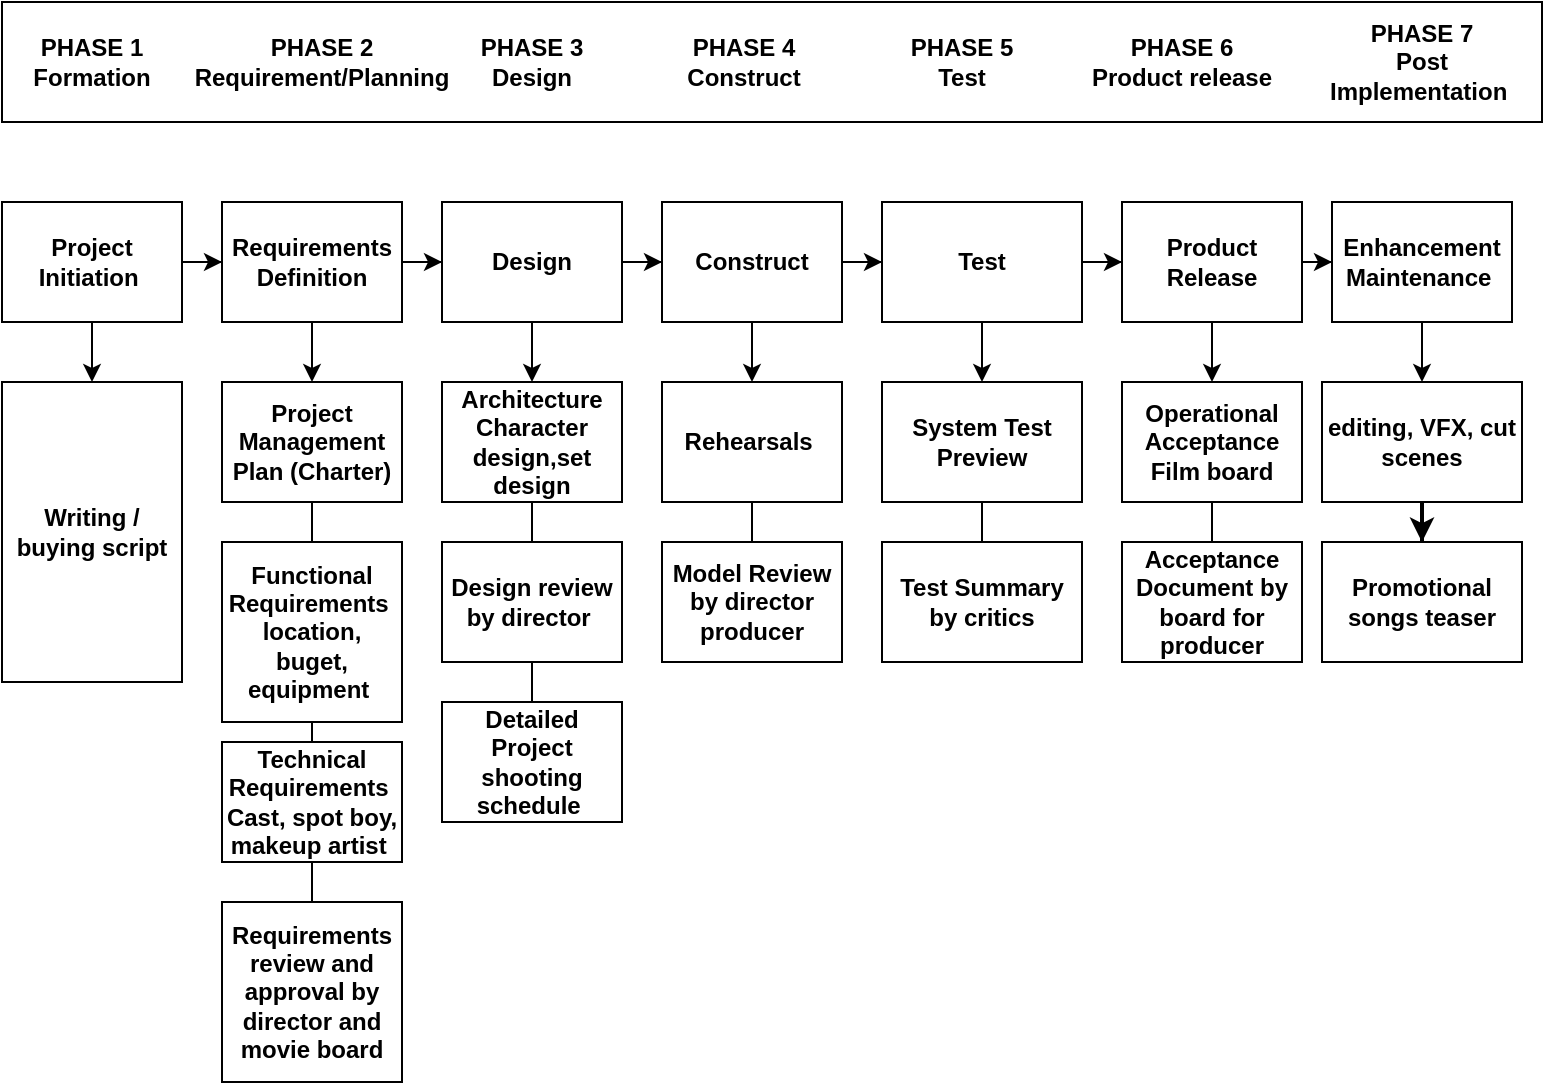 <mxfile version="16.4.7" type="github">
  <diagram id="oCkNUMC2xpgX1AuUsGys" name="Page-1">
    <mxGraphModel dx="1278" dy="589" grid="1" gridSize="10" guides="1" tooltips="1" connect="1" arrows="1" fold="1" page="1" pageScale="1" pageWidth="850" pageHeight="1100" math="0" shadow="0">
      <root>
        <mxCell id="0" />
        <mxCell id="1" parent="0" />
        <mxCell id="4uzhlLhh2RCcG2w5_e5X-1" value="" style="rounded=0;whiteSpace=wrap;html=1;fontStyle=1" parent="1" vertex="1">
          <mxGeometry x="70" y="20" width="770" height="60" as="geometry" />
        </mxCell>
        <mxCell id="4uzhlLhh2RCcG2w5_e5X-2" value="PHASE 1&lt;br&gt;Formation" style="text;html=1;strokeColor=none;fillColor=none;align=center;verticalAlign=middle;whiteSpace=wrap;rounded=0;fontStyle=1" parent="1" vertex="1">
          <mxGeometry x="70" y="20" width="90" height="60" as="geometry" />
        </mxCell>
        <mxCell id="4uzhlLhh2RCcG2w5_e5X-3" value="PHASE 2&lt;br&gt;Requirement/Planning" style="text;html=1;strokeColor=none;fillColor=none;align=center;verticalAlign=middle;whiteSpace=wrap;rounded=0;fontStyle=1" parent="1" vertex="1">
          <mxGeometry x="180" y="20" width="100" height="60" as="geometry" />
        </mxCell>
        <mxCell id="4uzhlLhh2RCcG2w5_e5X-4" value="PHASE 3&lt;br&gt;Design" style="text;html=1;strokeColor=none;fillColor=none;align=center;verticalAlign=middle;whiteSpace=wrap;rounded=0;fontStyle=1" parent="1" vertex="1">
          <mxGeometry x="285" y="20" width="100" height="60" as="geometry" />
        </mxCell>
        <mxCell id="4uzhlLhh2RCcG2w5_e5X-5" value="PHASE 4&lt;br&gt;Construct" style="text;html=1;strokeColor=none;fillColor=none;align=center;verticalAlign=middle;whiteSpace=wrap;rounded=0;fontStyle=1" parent="1" vertex="1">
          <mxGeometry x="391" y="20" width="100" height="60" as="geometry" />
        </mxCell>
        <mxCell id="4uzhlLhh2RCcG2w5_e5X-6" value="PHASE 5&lt;br&gt;Test" style="text;html=1;strokeColor=none;fillColor=none;align=center;verticalAlign=middle;whiteSpace=wrap;rounded=0;fontStyle=1" parent="1" vertex="1">
          <mxGeometry x="500" y="20" width="100" height="60" as="geometry" />
        </mxCell>
        <mxCell id="4uzhlLhh2RCcG2w5_e5X-7" value="PHASE 6&lt;br&gt;Product release" style="text;html=1;strokeColor=none;fillColor=none;align=center;verticalAlign=middle;whiteSpace=wrap;rounded=0;fontStyle=1" parent="1" vertex="1">
          <mxGeometry x="610" y="20" width="100" height="60" as="geometry" />
        </mxCell>
        <mxCell id="4uzhlLhh2RCcG2w5_e5X-8" value="PHASE 7&lt;br&gt;Post Implementation&amp;nbsp;" style="text;html=1;strokeColor=none;fillColor=none;align=center;verticalAlign=middle;whiteSpace=wrap;rounded=0;fontStyle=1" parent="1" vertex="1">
          <mxGeometry x="720" y="20" width="120" height="60" as="geometry" />
        </mxCell>
        <mxCell id="4uzhlLhh2RCcG2w5_e5X-9" value="" style="edgeStyle=orthogonalEdgeStyle;rounded=0;orthogonalLoop=1;jettySize=auto;html=1;fontStyle=1" parent="1" source="4uzhlLhh2RCcG2w5_e5X-11" target="4uzhlLhh2RCcG2w5_e5X-14" edge="1">
          <mxGeometry relative="1" as="geometry" />
        </mxCell>
        <mxCell id="4uzhlLhh2RCcG2w5_e5X-10" value="" style="edgeStyle=orthogonalEdgeStyle;rounded=0;orthogonalLoop=1;jettySize=auto;html=1;endArrow=classic;endFill=1;fontStyle=1" parent="1" source="4uzhlLhh2RCcG2w5_e5X-11" target="4uzhlLhh2RCcG2w5_e5X-29" edge="1">
          <mxGeometry relative="1" as="geometry" />
        </mxCell>
        <mxCell id="4uzhlLhh2RCcG2w5_e5X-11" value="Project Initiation&amp;nbsp;" style="rounded=0;whiteSpace=wrap;html=1;fontStyle=1" parent="1" vertex="1">
          <mxGeometry x="70" y="120" width="90" height="60" as="geometry" />
        </mxCell>
        <mxCell id="4uzhlLhh2RCcG2w5_e5X-12" value="" style="edgeStyle=orthogonalEdgeStyle;rounded=0;orthogonalLoop=1;jettySize=auto;html=1;fontStyle=1" parent="1" source="4uzhlLhh2RCcG2w5_e5X-14" target="4uzhlLhh2RCcG2w5_e5X-17" edge="1">
          <mxGeometry relative="1" as="geometry" />
        </mxCell>
        <mxCell id="4uzhlLhh2RCcG2w5_e5X-13" value="" style="edgeStyle=orthogonalEdgeStyle;rounded=0;orthogonalLoop=1;jettySize=auto;html=1;entryX=0.5;entryY=0;entryDx=0;entryDy=0;startArrow=none;startFill=0;endArrow=classic;endFill=1;fontStyle=1" parent="1" source="4uzhlLhh2RCcG2w5_e5X-14" target="4uzhlLhh2RCcG2w5_e5X-47" edge="1">
          <mxGeometry relative="1" as="geometry" />
        </mxCell>
        <mxCell id="4uzhlLhh2RCcG2w5_e5X-14" value="Requirements Definition" style="rounded=0;whiteSpace=wrap;html=1;fontStyle=1" parent="1" vertex="1">
          <mxGeometry x="180" y="120" width="90" height="60" as="geometry" />
        </mxCell>
        <mxCell id="4uzhlLhh2RCcG2w5_e5X-15" value="" style="edgeStyle=orthogonalEdgeStyle;rounded=0;orthogonalLoop=1;jettySize=auto;html=1;fontStyle=1" parent="1" source="4uzhlLhh2RCcG2w5_e5X-17" target="4uzhlLhh2RCcG2w5_e5X-20" edge="1">
          <mxGeometry relative="1" as="geometry" />
        </mxCell>
        <mxCell id="4uzhlLhh2RCcG2w5_e5X-16" value="" style="edgeStyle=orthogonalEdgeStyle;rounded=0;orthogonalLoop=1;jettySize=auto;html=1;fontStyle=1" parent="1" source="4uzhlLhh2RCcG2w5_e5X-17" target="4uzhlLhh2RCcG2w5_e5X-42" edge="1">
          <mxGeometry relative="1" as="geometry" />
        </mxCell>
        <mxCell id="4uzhlLhh2RCcG2w5_e5X-17" value="Design" style="rounded=0;whiteSpace=wrap;html=1;fontStyle=1" parent="1" vertex="1">
          <mxGeometry x="290" y="120" width="90" height="60" as="geometry" />
        </mxCell>
        <mxCell id="4uzhlLhh2RCcG2w5_e5X-18" value="" style="edgeStyle=orthogonalEdgeStyle;rounded=0;orthogonalLoop=1;jettySize=auto;html=1;fontStyle=1" parent="1" source="4uzhlLhh2RCcG2w5_e5X-20" target="4uzhlLhh2RCcG2w5_e5X-23" edge="1">
          <mxGeometry relative="1" as="geometry" />
        </mxCell>
        <mxCell id="4uzhlLhh2RCcG2w5_e5X-19" value="" style="edgeStyle=orthogonalEdgeStyle;rounded=0;orthogonalLoop=1;jettySize=auto;html=1;fontStyle=1" parent="1" source="4uzhlLhh2RCcG2w5_e5X-20" target="4uzhlLhh2RCcG2w5_e5X-39" edge="1">
          <mxGeometry relative="1" as="geometry" />
        </mxCell>
        <mxCell id="4uzhlLhh2RCcG2w5_e5X-20" value="Construct" style="rounded=0;whiteSpace=wrap;html=1;fontStyle=1" parent="1" vertex="1">
          <mxGeometry x="400" y="120" width="90" height="60" as="geometry" />
        </mxCell>
        <mxCell id="4uzhlLhh2RCcG2w5_e5X-21" value="" style="edgeStyle=orthogonalEdgeStyle;rounded=0;orthogonalLoop=1;jettySize=auto;html=1;fontStyle=1" parent="1" source="4uzhlLhh2RCcG2w5_e5X-23" target="4uzhlLhh2RCcG2w5_e5X-26" edge="1">
          <mxGeometry relative="1" as="geometry" />
        </mxCell>
        <mxCell id="4uzhlLhh2RCcG2w5_e5X-22" value="" style="edgeStyle=orthogonalEdgeStyle;rounded=0;orthogonalLoop=1;jettySize=auto;html=1;entryX=0.5;entryY=0;entryDx=0;entryDy=0;fontStyle=1" parent="1" source="4uzhlLhh2RCcG2w5_e5X-23" target="4uzhlLhh2RCcG2w5_e5X-36" edge="1">
          <mxGeometry relative="1" as="geometry" />
        </mxCell>
        <mxCell id="4uzhlLhh2RCcG2w5_e5X-23" value="Test" style="rounded=0;whiteSpace=wrap;html=1;fontStyle=1" parent="1" vertex="1">
          <mxGeometry x="510" y="120" width="100" height="60" as="geometry" />
        </mxCell>
        <mxCell id="4uzhlLhh2RCcG2w5_e5X-24" value="" style="edgeStyle=orthogonalEdgeStyle;rounded=0;orthogonalLoop=1;jettySize=auto;html=1;fontStyle=1" parent="1" source="4uzhlLhh2RCcG2w5_e5X-26" target="4uzhlLhh2RCcG2w5_e5X-28" edge="1">
          <mxGeometry relative="1" as="geometry" />
        </mxCell>
        <mxCell id="4uzhlLhh2RCcG2w5_e5X-25" value="" style="edgeStyle=orthogonalEdgeStyle;rounded=0;orthogonalLoop=1;jettySize=auto;html=1;fontStyle=1" parent="1" source="4uzhlLhh2RCcG2w5_e5X-26" target="4uzhlLhh2RCcG2w5_e5X-33" edge="1">
          <mxGeometry relative="1" as="geometry" />
        </mxCell>
        <mxCell id="4uzhlLhh2RCcG2w5_e5X-26" value="Product Release" style="rounded=0;whiteSpace=wrap;html=1;fontStyle=1" parent="1" vertex="1">
          <mxGeometry x="630" y="120" width="90" height="60" as="geometry" />
        </mxCell>
        <mxCell id="4uzhlLhh2RCcG2w5_e5X-27" value="" style="edgeStyle=orthogonalEdgeStyle;rounded=0;orthogonalLoop=1;jettySize=auto;html=1;fontStyle=1" parent="1" source="4uzhlLhh2RCcG2w5_e5X-28" target="4uzhlLhh2RCcG2w5_e5X-31" edge="1">
          <mxGeometry relative="1" as="geometry" />
        </mxCell>
        <mxCell id="4uzhlLhh2RCcG2w5_e5X-28" value="Enhancement Maintenance&amp;nbsp;" style="rounded=0;whiteSpace=wrap;html=1;fontStyle=1" parent="1" vertex="1">
          <mxGeometry x="735" y="120" width="90" height="60" as="geometry" />
        </mxCell>
        <mxCell id="4uzhlLhh2RCcG2w5_e5X-29" value="Writing / buying script" style="rounded=0;whiteSpace=wrap;html=1;fontStyle=1" parent="1" vertex="1">
          <mxGeometry x="70" y="210" width="90" height="150" as="geometry" />
        </mxCell>
        <mxCell id="4uzhlLhh2RCcG2w5_e5X-30" value="" style="edgeStyle=orthogonalEdgeStyle;rounded=0;orthogonalLoop=1;jettySize=auto;html=1;fontSize=14;startArrow=none;startFill=0;endArrow=classic;endFill=1;strokeWidth=2;" parent="1" source="4uzhlLhh2RCcG2w5_e5X-31" target="4uzhlLhh2RCcG2w5_e5X-53" edge="1">
          <mxGeometry relative="1" as="geometry" />
        </mxCell>
        <mxCell id="4uzhlLhh2RCcG2w5_e5X-31" value="editing, VFX, cut scenes" style="rounded=0;whiteSpace=wrap;html=1;fontStyle=1" parent="1" vertex="1">
          <mxGeometry x="730" y="210" width="100" height="60" as="geometry" />
        </mxCell>
        <mxCell id="4uzhlLhh2RCcG2w5_e5X-32" value="" style="edgeStyle=orthogonalEdgeStyle;rounded=0;orthogonalLoop=1;jettySize=auto;html=1;endArrow=none;endFill=0;fontStyle=1" parent="1" source="4uzhlLhh2RCcG2w5_e5X-33" target="4uzhlLhh2RCcG2w5_e5X-34" edge="1">
          <mxGeometry relative="1" as="geometry" />
        </mxCell>
        <mxCell id="4uzhlLhh2RCcG2w5_e5X-33" value="Operational Acceptance&lt;br&gt;Film board" style="rounded=0;whiteSpace=wrap;html=1;fontStyle=1" parent="1" vertex="1">
          <mxGeometry x="630" y="210" width="90" height="60" as="geometry" />
        </mxCell>
        <mxCell id="4uzhlLhh2RCcG2w5_e5X-34" value="Acceptance Document by board for producer" style="rounded=0;whiteSpace=wrap;html=1;fontStyle=1" parent="1" vertex="1">
          <mxGeometry x="630" y="290" width="90" height="60" as="geometry" />
        </mxCell>
        <mxCell id="4uzhlLhh2RCcG2w5_e5X-35" value="" style="edgeStyle=orthogonalEdgeStyle;rounded=0;orthogonalLoop=1;jettySize=auto;html=1;endArrow=none;endFill=0;fontStyle=1" parent="1" source="4uzhlLhh2RCcG2w5_e5X-36" target="4uzhlLhh2RCcG2w5_e5X-37" edge="1">
          <mxGeometry relative="1" as="geometry" />
        </mxCell>
        <mxCell id="4uzhlLhh2RCcG2w5_e5X-36" value="System Test&lt;br&gt;Preview" style="rounded=0;whiteSpace=wrap;html=1;fontStyle=1" parent="1" vertex="1">
          <mxGeometry x="510" y="210" width="100" height="60" as="geometry" />
        </mxCell>
        <mxCell id="4uzhlLhh2RCcG2w5_e5X-37" value="Test Summary by critics" style="rounded=0;whiteSpace=wrap;html=1;fontStyle=1" parent="1" vertex="1">
          <mxGeometry x="510" y="290" width="100" height="60" as="geometry" />
        </mxCell>
        <mxCell id="4uzhlLhh2RCcG2w5_e5X-38" value="" style="edgeStyle=orthogonalEdgeStyle;rounded=0;orthogonalLoop=1;jettySize=auto;html=1;endArrow=none;endFill=0;fontStyle=1" parent="1" source="4uzhlLhh2RCcG2w5_e5X-39" target="4uzhlLhh2RCcG2w5_e5X-40" edge="1">
          <mxGeometry relative="1" as="geometry" />
        </mxCell>
        <mxCell id="4uzhlLhh2RCcG2w5_e5X-39" value="Rehearsals&amp;nbsp;" style="rounded=0;whiteSpace=wrap;html=1;fontStyle=1" parent="1" vertex="1">
          <mxGeometry x="400" y="210" width="90" height="60" as="geometry" />
        </mxCell>
        <mxCell id="4uzhlLhh2RCcG2w5_e5X-40" value="Model Review by director producer" style="rounded=0;whiteSpace=wrap;html=1;fontStyle=1" parent="1" vertex="1">
          <mxGeometry x="400" y="290" width="90" height="60" as="geometry" />
        </mxCell>
        <mxCell id="4uzhlLhh2RCcG2w5_e5X-41" value="" style="edgeStyle=orthogonalEdgeStyle;rounded=0;orthogonalLoop=1;jettySize=auto;html=1;endArrow=none;endFill=0;fontStyle=1" parent="1" source="4uzhlLhh2RCcG2w5_e5X-42" target="4uzhlLhh2RCcG2w5_e5X-44" edge="1">
          <mxGeometry relative="1" as="geometry" />
        </mxCell>
        <mxCell id="4uzhlLhh2RCcG2w5_e5X-42" value="Architecture&lt;br&gt;Character design,set design" style="rounded=0;whiteSpace=wrap;html=1;fontStyle=1" parent="1" vertex="1">
          <mxGeometry x="290" y="210" width="90" height="60" as="geometry" />
        </mxCell>
        <mxCell id="4uzhlLhh2RCcG2w5_e5X-43" value="" style="edgeStyle=orthogonalEdgeStyle;rounded=0;orthogonalLoop=1;jettySize=auto;html=1;endArrow=none;endFill=0;fontStyle=1" parent="1" source="4uzhlLhh2RCcG2w5_e5X-44" target="4uzhlLhh2RCcG2w5_e5X-45" edge="1">
          <mxGeometry relative="1" as="geometry" />
        </mxCell>
        <mxCell id="4uzhlLhh2RCcG2w5_e5X-44" value="Design review by director&amp;nbsp;" style="rounded=0;whiteSpace=wrap;html=1;fontStyle=1" parent="1" vertex="1">
          <mxGeometry x="290" y="290" width="90" height="60" as="geometry" />
        </mxCell>
        <mxCell id="4uzhlLhh2RCcG2w5_e5X-45" value="Detailed Project&lt;br&gt;shooting schedule&amp;nbsp;" style="rounded=0;whiteSpace=wrap;html=1;fontStyle=1" parent="1" vertex="1">
          <mxGeometry x="290" y="370" width="90" height="60" as="geometry" />
        </mxCell>
        <mxCell id="4uzhlLhh2RCcG2w5_e5X-46" value="" style="edgeStyle=orthogonalEdgeStyle;rounded=0;orthogonalLoop=1;jettySize=auto;html=1;endArrow=none;endFill=0;fontStyle=1" parent="1" source="4uzhlLhh2RCcG2w5_e5X-47" target="4uzhlLhh2RCcG2w5_e5X-49" edge="1">
          <mxGeometry relative="1" as="geometry" />
        </mxCell>
        <mxCell id="4uzhlLhh2RCcG2w5_e5X-47" value="Project Management Plan (Charter)" style="rounded=0;whiteSpace=wrap;html=1;fontStyle=1" parent="1" vertex="1">
          <mxGeometry x="180" y="210" width="90" height="60" as="geometry" />
        </mxCell>
        <mxCell id="4uzhlLhh2RCcG2w5_e5X-48" value="" style="edgeStyle=orthogonalEdgeStyle;rounded=0;orthogonalLoop=1;jettySize=auto;html=1;endArrow=none;endFill=0;fontStyle=1" parent="1" source="4uzhlLhh2RCcG2w5_e5X-49" target="4uzhlLhh2RCcG2w5_e5X-51" edge="1">
          <mxGeometry relative="1" as="geometry" />
        </mxCell>
        <mxCell id="4uzhlLhh2RCcG2w5_e5X-49" value="Functional Requirements&amp;nbsp;&lt;br&gt;location, buget, equipment&amp;nbsp;" style="rounded=0;whiteSpace=wrap;html=1;fontStyle=1" parent="1" vertex="1">
          <mxGeometry x="180" y="290" width="90" height="90" as="geometry" />
        </mxCell>
        <mxCell id="4uzhlLhh2RCcG2w5_e5X-50" value="" style="edgeStyle=orthogonalEdgeStyle;rounded=0;orthogonalLoop=1;jettySize=auto;html=1;endArrow=none;endFill=0;fontStyle=1" parent="1" source="4uzhlLhh2RCcG2w5_e5X-51" target="4uzhlLhh2RCcG2w5_e5X-52" edge="1">
          <mxGeometry relative="1" as="geometry" />
        </mxCell>
        <mxCell id="4uzhlLhh2RCcG2w5_e5X-51" value="Technical Requirements&amp;nbsp;&lt;br&gt;Cast, spot boy, makeup artist&amp;nbsp;" style="rounded=0;whiteSpace=wrap;html=1;fontStyle=1" parent="1" vertex="1">
          <mxGeometry x="180" y="390" width="90" height="60" as="geometry" />
        </mxCell>
        <mxCell id="4uzhlLhh2RCcG2w5_e5X-52" value="Requirements review and approval by director and movie board" style="rounded=0;whiteSpace=wrap;html=1;fontStyle=1" parent="1" vertex="1">
          <mxGeometry x="180" y="470" width="90" height="90" as="geometry" />
        </mxCell>
        <mxCell id="4uzhlLhh2RCcG2w5_e5X-53" value="Promotional songs teaser" style="rounded=0;whiteSpace=wrap;html=1;fontStyle=1" parent="1" vertex="1">
          <mxGeometry x="730" y="290" width="100" height="60" as="geometry" />
        </mxCell>
      </root>
    </mxGraphModel>
  </diagram>
</mxfile>
